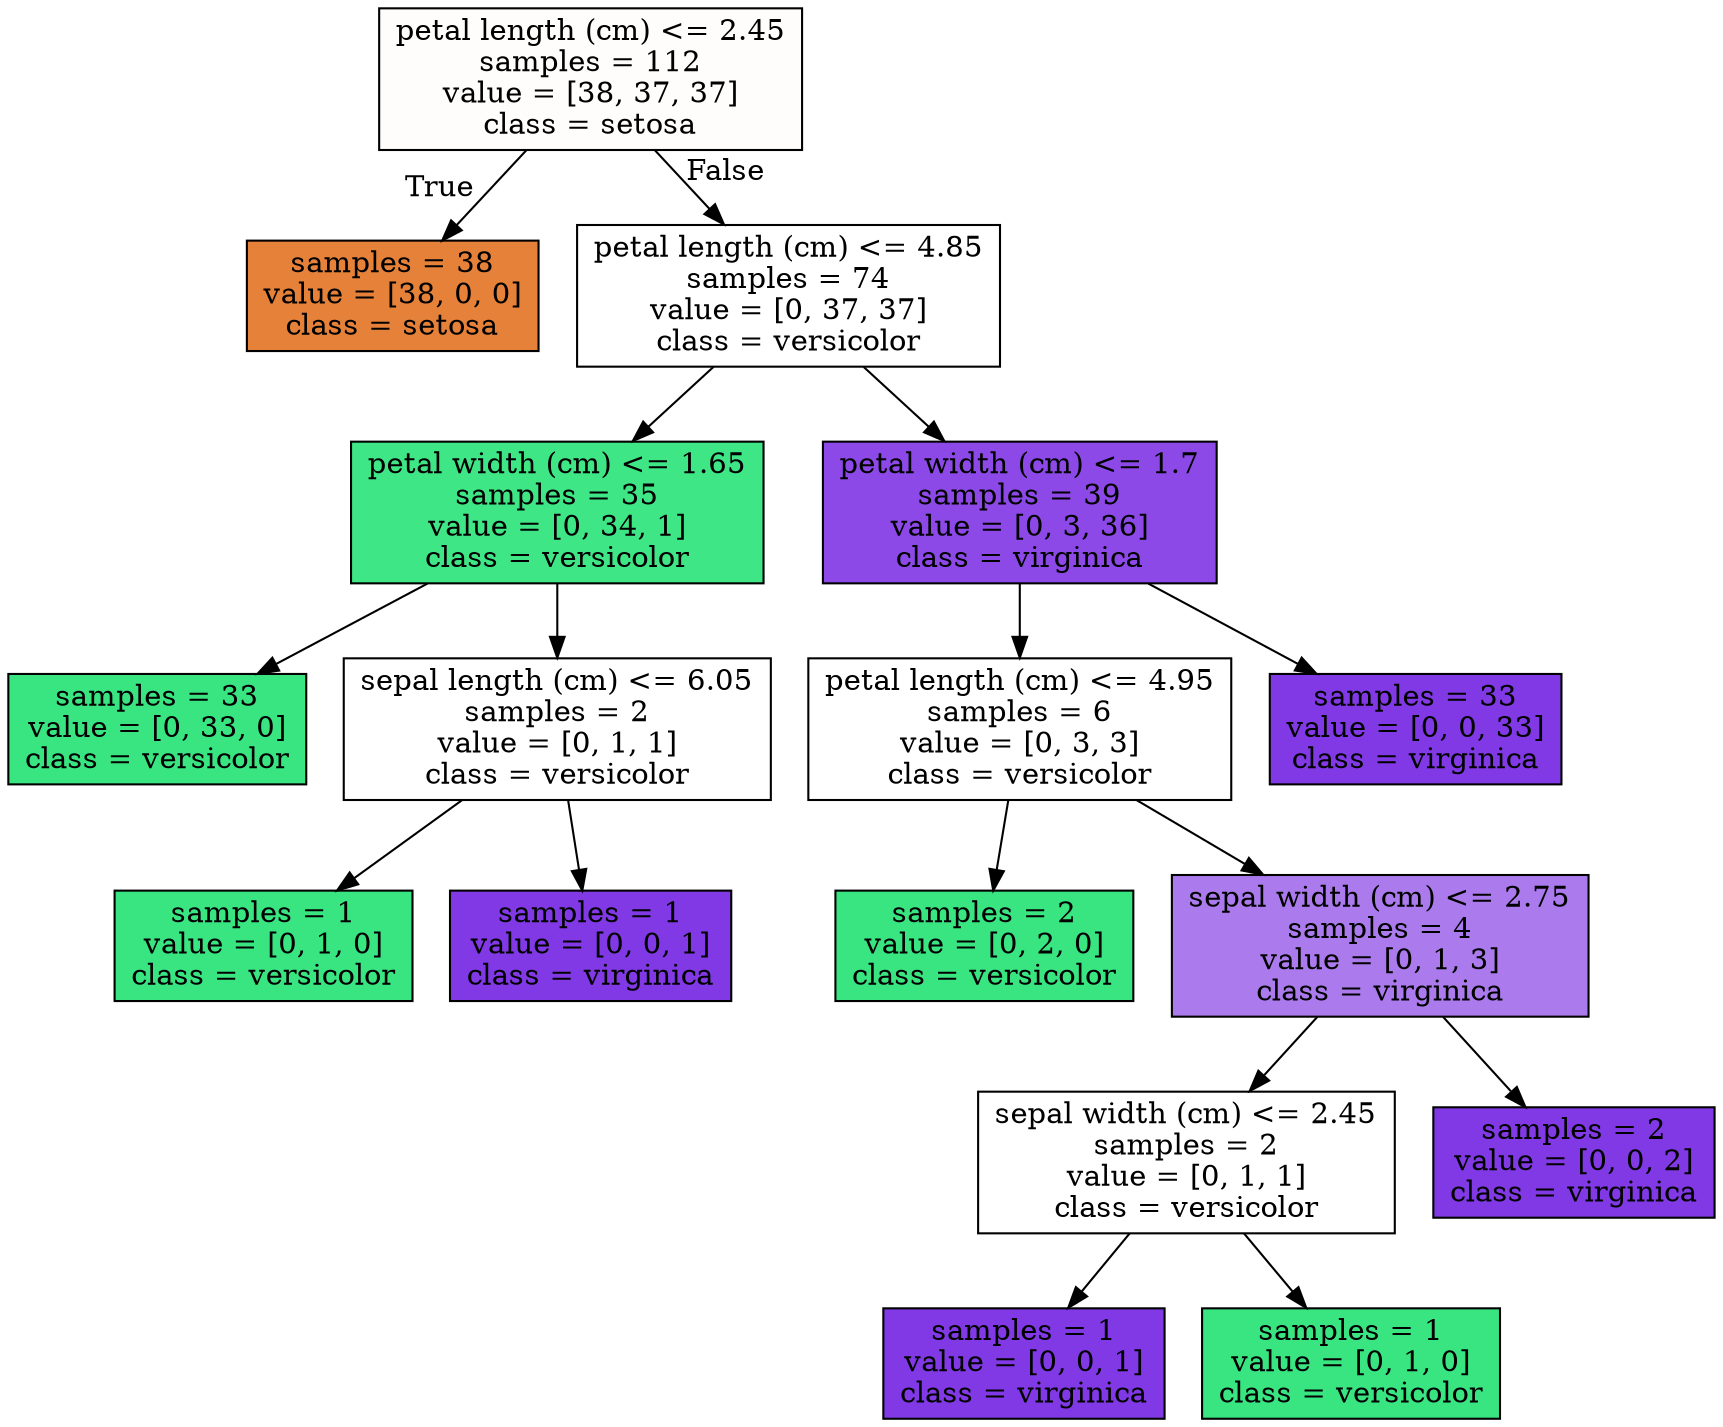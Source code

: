 digraph Tree {
node [shape=box, style="filled", color="black"] ;
0 [label="petal length (cm) <= 2.45\nsamples = 112\nvalue = [38, 37, 37]\nclass = setosa", fillcolor="#fffdfc"] ;
1 [label="samples = 38\nvalue = [38, 0, 0]\nclass = setosa", fillcolor="#e58139"] ;
0 -> 1 [labeldistance=2.5, labelangle=45, headlabel="True"] ;
2 [label="petal length (cm) <= 4.85\nsamples = 74\nvalue = [0, 37, 37]\nclass = versicolor", fillcolor="#ffffff"] ;
0 -> 2 [labeldistance=2.5, labelangle=-45, headlabel="False"] ;
3 [label="petal width (cm) <= 1.65\nsamples = 35\nvalue = [0, 34, 1]\nclass = versicolor", fillcolor="#3fe685"] ;
2 -> 3 ;
4 [label="samples = 33\nvalue = [0, 33, 0]\nclass = versicolor", fillcolor="#39e581"] ;
3 -> 4 ;
5 [label="sepal length (cm) <= 6.05\nsamples = 2\nvalue = [0, 1, 1]\nclass = versicolor", fillcolor="#ffffff"] ;
3 -> 5 ;
6 [label="samples = 1\nvalue = [0, 1, 0]\nclass = versicolor", fillcolor="#39e581"] ;
5 -> 6 ;
7 [label="samples = 1\nvalue = [0, 0, 1]\nclass = virginica", fillcolor="#8139e5"] ;
5 -> 7 ;
8 [label="petal width (cm) <= 1.7\nsamples = 39\nvalue = [0, 3, 36]\nclass = virginica", fillcolor="#8c49e7"] ;
2 -> 8 ;
9 [label="petal length (cm) <= 4.95\nsamples = 6\nvalue = [0, 3, 3]\nclass = versicolor", fillcolor="#ffffff"] ;
8 -> 9 ;
10 [label="samples = 2\nvalue = [0, 2, 0]\nclass = versicolor", fillcolor="#39e581"] ;
9 -> 10 ;
11 [label="sepal width (cm) <= 2.75\nsamples = 4\nvalue = [0, 1, 3]\nclass = virginica", fillcolor="#ab7bee"] ;
9 -> 11 ;
12 [label="sepal width (cm) <= 2.45\nsamples = 2\nvalue = [0, 1, 1]\nclass = versicolor", fillcolor="#ffffff"] ;
11 -> 12 ;
13 [label="samples = 1\nvalue = [0, 0, 1]\nclass = virginica", fillcolor="#8139e5"] ;
12 -> 13 ;
14 [label="samples = 1\nvalue = [0, 1, 0]\nclass = versicolor", fillcolor="#39e581"] ;
12 -> 14 ;
15 [label="samples = 2\nvalue = [0, 0, 2]\nclass = virginica", fillcolor="#8139e5"] ;
11 -> 15 ;
16 [label="samples = 33\nvalue = [0, 0, 33]\nclass = virginica", fillcolor="#8139e5"] ;
8 -> 16 ;
}